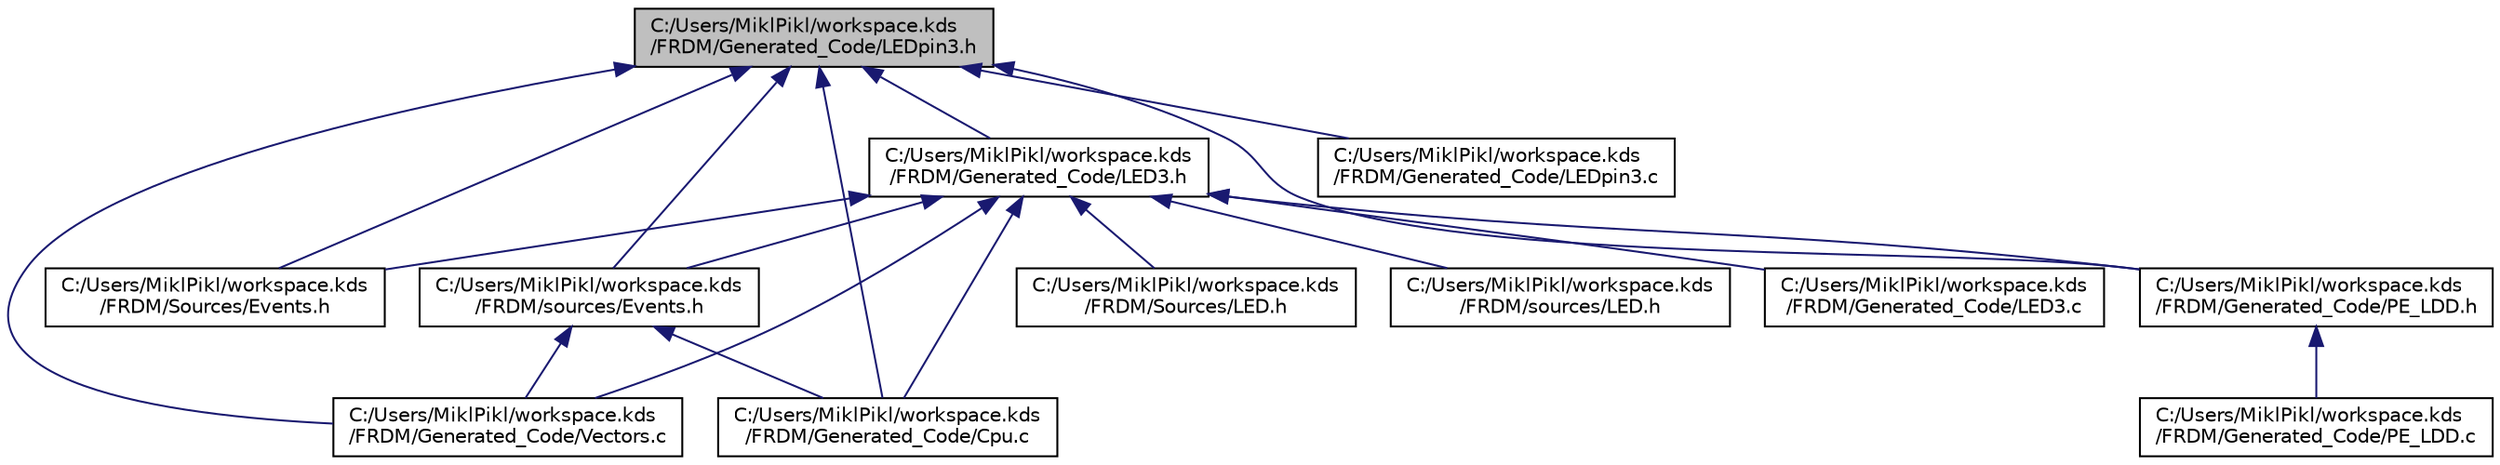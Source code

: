 digraph "C:/Users/MiklPikl/workspace.kds/FRDM/Generated_Code/LEDpin3.h"
{
  edge [fontname="Helvetica",fontsize="10",labelfontname="Helvetica",labelfontsize="10"];
  node [fontname="Helvetica",fontsize="10",shape=record];
  Node1 [label="C:/Users/MiklPikl/workspace.kds\l/FRDM/Generated_Code/LEDpin3.h",height=0.2,width=0.4,color="black", fillcolor="grey75", style="filled", fontcolor="black"];
  Node1 -> Node2 [dir="back",color="midnightblue",fontsize="10",style="solid",fontname="Helvetica"];
  Node2 [label="C:/Users/MiklPikl/workspace.kds\l/FRDM/Sources/Events.h",height=0.2,width=0.4,color="black", fillcolor="white", style="filled",URL="$_sources_2_events_8h_source.html"];
  Node1 -> Node3 [dir="back",color="midnightblue",fontsize="10",style="solid",fontname="Helvetica"];
  Node3 [label="C:/Users/MiklPikl/workspace.kds\l/FRDM/sources/Events.h",height=0.2,width=0.4,color="black", fillcolor="white", style="filled",URL="$sources_2_events_8h_source.html"];
  Node3 -> Node4 [dir="back",color="midnightblue",fontsize="10",style="solid",fontname="Helvetica"];
  Node4 [label="C:/Users/MiklPikl/workspace.kds\l/FRDM/Generated_Code/Cpu.c",height=0.2,width=0.4,color="black", fillcolor="white", style="filled",URL="$_cpu_8c.html"];
  Node3 -> Node5 [dir="back",color="midnightblue",fontsize="10",style="solid",fontname="Helvetica"];
  Node5 [label="C:/Users/MiklPikl/workspace.kds\l/FRDM/Generated_Code/Vectors.c",height=0.2,width=0.4,color="black", fillcolor="white", style="filled",URL="$_vectors_8c.html"];
  Node1 -> Node6 [dir="back",color="midnightblue",fontsize="10",style="solid",fontname="Helvetica"];
  Node6 [label="C:/Users/MiklPikl/workspace.kds\l/FRDM/Generated_Code/LED3.h",height=0.2,width=0.4,color="black", fillcolor="white", style="filled",URL="$_l_e_d3_8h.html",tooltip="This component implements a universal driver for a single LED. "];
  Node6 -> Node2 [dir="back",color="midnightblue",fontsize="10",style="solid",fontname="Helvetica"];
  Node6 -> Node7 [dir="back",color="midnightblue",fontsize="10",style="solid",fontname="Helvetica"];
  Node7 [label="C:/Users/MiklPikl/workspace.kds\l/FRDM/Sources/LED.h",height=0.2,width=0.4,color="black", fillcolor="white", style="filled",URL="$_sources_2_l_e_d_8h_source.html"];
  Node6 -> Node3 [dir="back",color="midnightblue",fontsize="10",style="solid",fontname="Helvetica"];
  Node6 -> Node8 [dir="back",color="midnightblue",fontsize="10",style="solid",fontname="Helvetica"];
  Node8 [label="C:/Users/MiklPikl/workspace.kds\l/FRDM/sources/LED.h",height=0.2,width=0.4,color="black", fillcolor="white", style="filled",URL="$sources_2_l_e_d_8h_source.html"];
  Node6 -> Node4 [dir="back",color="midnightblue",fontsize="10",style="solid",fontname="Helvetica"];
  Node6 -> Node9 [dir="back",color="midnightblue",fontsize="10",style="solid",fontname="Helvetica"];
  Node9 [label="C:/Users/MiklPikl/workspace.kds\l/FRDM/Generated_Code/LED3.c",height=0.2,width=0.4,color="black", fillcolor="white", style="filled",URL="$_l_e_d3_8c.html",tooltip="This component implements a universal driver for a single LED. "];
  Node6 -> Node10 [dir="back",color="midnightblue",fontsize="10",style="solid",fontname="Helvetica"];
  Node10 [label="C:/Users/MiklPikl/workspace.kds\l/FRDM/Generated_Code/PE_LDD.h",height=0.2,width=0.4,color="black", fillcolor="white", style="filled",URL="$_p_e___l_d_d_8h.html"];
  Node10 -> Node11 [dir="back",color="midnightblue",fontsize="10",style="solid",fontname="Helvetica"];
  Node11 [label="C:/Users/MiklPikl/workspace.kds\l/FRDM/Generated_Code/PE_LDD.c",height=0.2,width=0.4,color="black", fillcolor="white", style="filled",URL="$_p_e___l_d_d_8c.html"];
  Node6 -> Node5 [dir="back",color="midnightblue",fontsize="10",style="solid",fontname="Helvetica"];
  Node1 -> Node4 [dir="back",color="midnightblue",fontsize="10",style="solid",fontname="Helvetica"];
  Node1 -> Node12 [dir="back",color="midnightblue",fontsize="10",style="solid",fontname="Helvetica"];
  Node12 [label="C:/Users/MiklPikl/workspace.kds\l/FRDM/Generated_Code/LEDpin3.c",height=0.2,width=0.4,color="black", fillcolor="white", style="filled",URL="$_l_e_dpin3_8c.html",tooltip="This component \"BitIO\" implements an one-bit input/output. It uses one bit/pin of a port..."];
  Node1 -> Node10 [dir="back",color="midnightblue",fontsize="10",style="solid",fontname="Helvetica"];
  Node1 -> Node5 [dir="back",color="midnightblue",fontsize="10",style="solid",fontname="Helvetica"];
}
